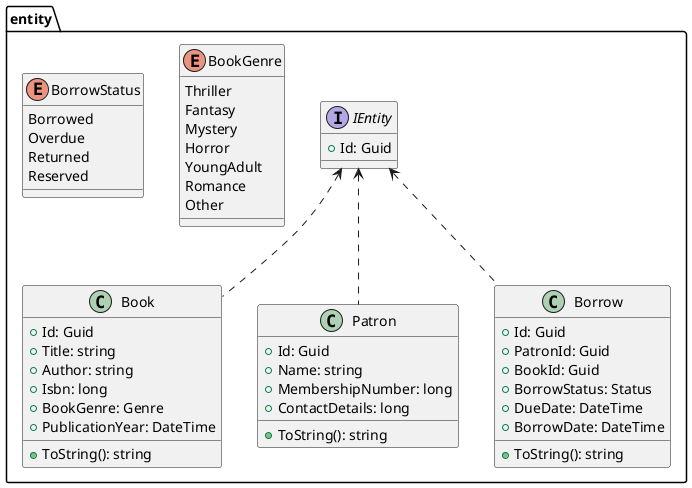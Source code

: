 @startuml
package entity {

    class Book {
        + Id: Guid
        + Title: string
        + Author: string
        + Isbn: long
        + BookGenre: Genre
        + PublicationYear: DateTime
        + ToString(): string
    }

    class Patron {
        + Id: Guid
        + Name: string
        + MembershipNumber: long
        + ContactDetails: long
        + ToString(): string
    }

    class Borrow {
        + Id: Guid
        + PatronId: Guid
        + BookId: Guid
        + BorrowStatus: Status
        + DueDate: DateTime
        + BorrowDate: DateTime
        + ToString(): string
    }

    interface IEntity {
        + Id: Guid
    }
    IEntity <.. Borrow
    IEntity <.. Book
    IEntity <.. Patron

    enum BookGenre {
        Thriller
        Fantasy
        Mystery
        Horror
        YoungAdult
        Romance
        Other
    }

    enum BorrowStatus {
        Borrowed
        Overdue
        Returned
        Reserved
    }

}
@enduml
